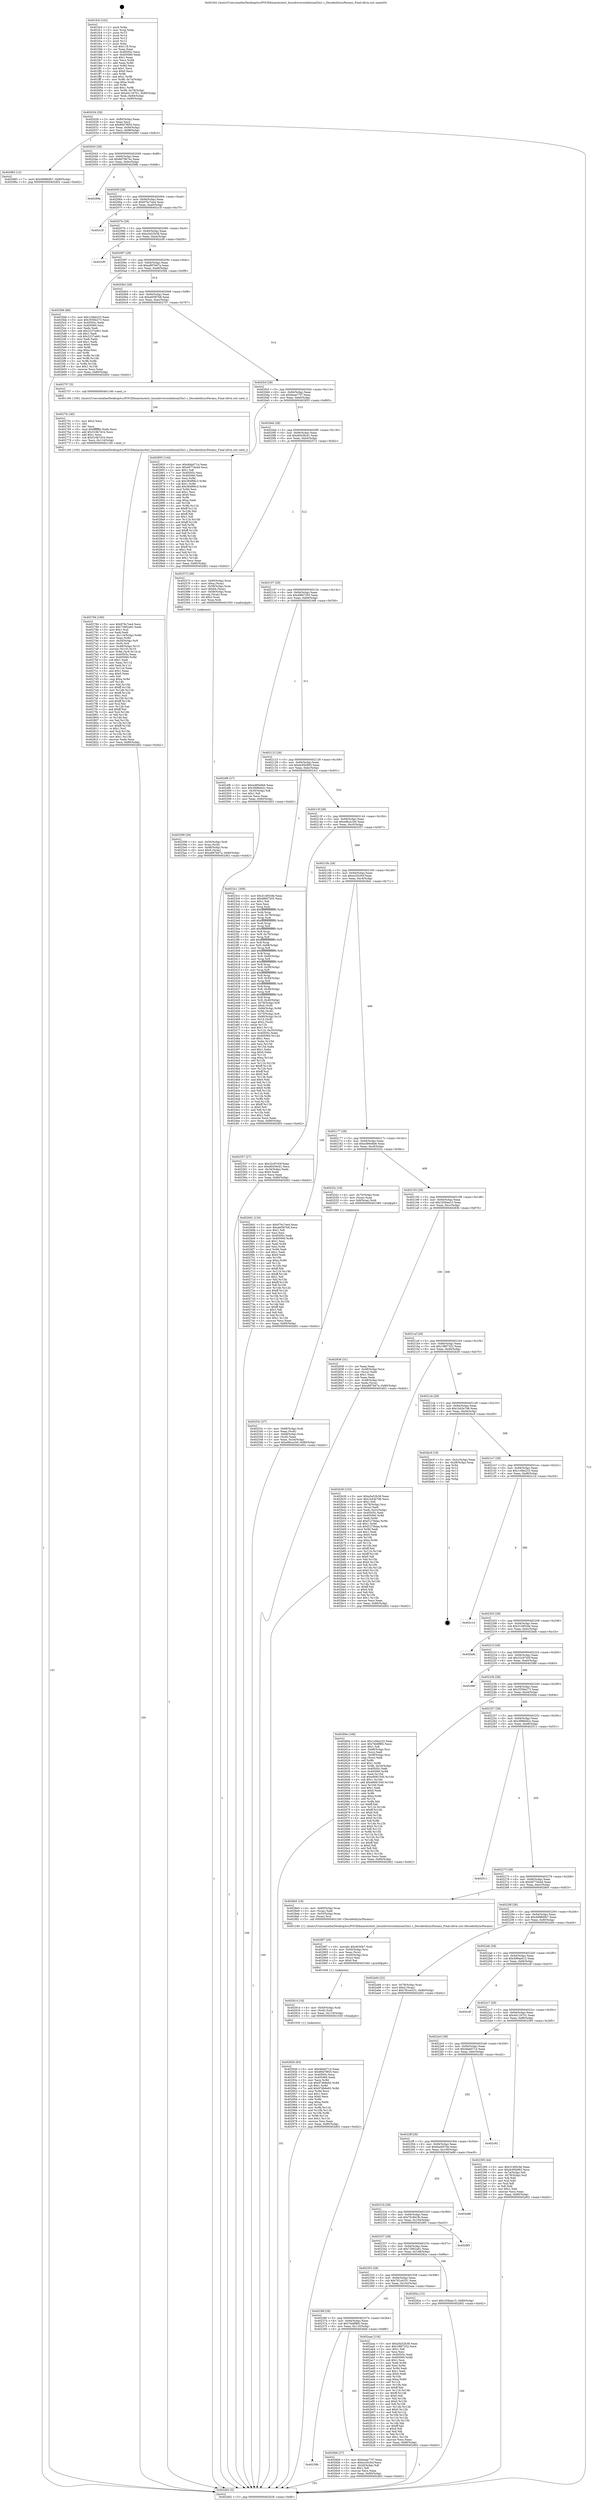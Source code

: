 digraph "0x401fc0" {
  label = "0x401fc0 (/mnt/c/Users/mathe/Desktop/tcc/POCII/binaries/extr_linuxdriversisdnhisaxl3ni1.c_DecodeASyncParams_Final-ollvm.out::main(0))"
  labelloc = "t"
  node[shape=record]

  Entry [label="",width=0.3,height=0.3,shape=circle,fillcolor=black,style=filled]
  "0x402026" [label="{
     0x402026 [29]\l
     | [instrs]\l
     &nbsp;&nbsp;0x402026 \<+3\>: mov -0x80(%rbp),%eax\l
     &nbsp;&nbsp;0x402029 \<+2\>: mov %eax,%ecx\l
     &nbsp;&nbsp;0x40202b \<+6\>: sub $0x89d7f855,%ecx\l
     &nbsp;&nbsp;0x402031 \<+6\>: mov %eax,-0x94(%rbp)\l
     &nbsp;&nbsp;0x402037 \<+6\>: mov %ecx,-0x98(%rbp)\l
     &nbsp;&nbsp;0x40203d \<+6\>: je 0000000000402983 \<main+0x9c3\>\l
  }"]
  "0x402983" [label="{
     0x402983 [12]\l
     | [instrs]\l
     &nbsp;&nbsp;0x402983 \<+7\>: movl $0x499860b7,-0x80(%rbp)\l
     &nbsp;&nbsp;0x40298a \<+5\>: jmp 0000000000402d02 \<main+0xd42\>\l
  }"]
  "0x402043" [label="{
     0x402043 [28]\l
     | [instrs]\l
     &nbsp;&nbsp;0x402043 \<+5\>: jmp 0000000000402048 \<main+0x88\>\l
     &nbsp;&nbsp;0x402048 \<+6\>: mov -0x94(%rbp),%eax\l
     &nbsp;&nbsp;0x40204e \<+5\>: sub $0x8d79b7ec,%eax\l
     &nbsp;&nbsp;0x402053 \<+6\>: mov %eax,-0x9c(%rbp)\l
     &nbsp;&nbsp;0x402059 \<+6\>: je 000000000040299b \<main+0x9db\>\l
  }"]
  Exit [label="",width=0.3,height=0.3,shape=circle,fillcolor=black,style=filled,peripheries=2]
  "0x40299b" [label="{
     0x40299b\l
  }", style=dashed]
  "0x40205f" [label="{
     0x40205f [28]\l
     | [instrs]\l
     &nbsp;&nbsp;0x40205f \<+5\>: jmp 0000000000402064 \<main+0xa4\>\l
     &nbsp;&nbsp;0x402064 \<+6\>: mov -0x94(%rbp),%eax\l
     &nbsp;&nbsp;0x40206a \<+5\>: sub $0x976c7ee4,%eax\l
     &nbsp;&nbsp;0x40206f \<+6\>: mov %eax,-0xa0(%rbp)\l
     &nbsp;&nbsp;0x402075 \<+6\>: je 0000000000402c3f \<main+0xc7f\>\l
  }"]
  "0x402926" [label="{
     0x402926 [93]\l
     | [instrs]\l
     &nbsp;&nbsp;0x402926 \<+5\>: mov $0x4fab0714,%eax\l
     &nbsp;&nbsp;0x40292b \<+5\>: mov $0x89d7f855,%esi\l
     &nbsp;&nbsp;0x402930 \<+7\>: mov 0x40505c,%ecx\l
     &nbsp;&nbsp;0x402937 \<+7\>: mov 0x405060,%edx\l
     &nbsp;&nbsp;0x40293e \<+3\>: mov %ecx,%r8d\l
     &nbsp;&nbsp;0x402941 \<+7\>: sub $0x97db8e92,%r8d\l
     &nbsp;&nbsp;0x402948 \<+4\>: sub $0x1,%r8d\l
     &nbsp;&nbsp;0x40294c \<+7\>: add $0x97db8e92,%r8d\l
     &nbsp;&nbsp;0x402953 \<+4\>: imul %r8d,%ecx\l
     &nbsp;&nbsp;0x402957 \<+3\>: and $0x1,%ecx\l
     &nbsp;&nbsp;0x40295a \<+3\>: cmp $0x0,%ecx\l
     &nbsp;&nbsp;0x40295d \<+4\>: sete %r9b\l
     &nbsp;&nbsp;0x402961 \<+3\>: cmp $0xa,%edx\l
     &nbsp;&nbsp;0x402964 \<+4\>: setl %r10b\l
     &nbsp;&nbsp;0x402968 \<+3\>: mov %r9b,%r11b\l
     &nbsp;&nbsp;0x40296b \<+3\>: and %r10b,%r11b\l
     &nbsp;&nbsp;0x40296e \<+3\>: xor %r10b,%r9b\l
     &nbsp;&nbsp;0x402971 \<+3\>: or %r9b,%r11b\l
     &nbsp;&nbsp;0x402974 \<+4\>: test $0x1,%r11b\l
     &nbsp;&nbsp;0x402978 \<+3\>: cmovne %esi,%eax\l
     &nbsp;&nbsp;0x40297b \<+3\>: mov %eax,-0x80(%rbp)\l
     &nbsp;&nbsp;0x40297e \<+5\>: jmp 0000000000402d02 \<main+0xd42\>\l
  }"]
  "0x402c3f" [label="{
     0x402c3f\l
  }", style=dashed]
  "0x40207b" [label="{
     0x40207b [28]\l
     | [instrs]\l
     &nbsp;&nbsp;0x40207b \<+5\>: jmp 0000000000402080 \<main+0xc0\>\l
     &nbsp;&nbsp;0x402080 \<+6\>: mov -0x94(%rbp),%eax\l
     &nbsp;&nbsp;0x402086 \<+5\>: sub $0xa5a52b38,%eax\l
     &nbsp;&nbsp;0x40208b \<+6\>: mov %eax,-0xa4(%rbp)\l
     &nbsp;&nbsp;0x402091 \<+6\>: je 0000000000402cf0 \<main+0xd30\>\l
  }"]
  "0x402914" [label="{
     0x402914 [18]\l
     | [instrs]\l
     &nbsp;&nbsp;0x402914 \<+4\>: mov -0x50(%rbp),%rdi\l
     &nbsp;&nbsp;0x402918 \<+3\>: mov (%rdi),%rdi\l
     &nbsp;&nbsp;0x40291b \<+6\>: mov %eax,-0x118(%rbp)\l
     &nbsp;&nbsp;0x402921 \<+5\>: call 0000000000401030 \<free@plt\>\l
     | [calls]\l
     &nbsp;&nbsp;0x401030 \{1\} (unknown)\l
  }"]
  "0x402cf0" [label="{
     0x402cf0\l
  }", style=dashed]
  "0x402097" [label="{
     0x402097 [28]\l
     | [instrs]\l
     &nbsp;&nbsp;0x402097 \<+5\>: jmp 000000000040209c \<main+0xdc\>\l
     &nbsp;&nbsp;0x40209c \<+6\>: mov -0x94(%rbp),%eax\l
     &nbsp;&nbsp;0x4020a2 \<+5\>: sub $0xa897b67a,%eax\l
     &nbsp;&nbsp;0x4020a7 \<+6\>: mov %eax,-0xa8(%rbp)\l
     &nbsp;&nbsp;0x4020ad \<+6\>: je 00000000004025b6 \<main+0x5f6\>\l
  }"]
  "0x4028f7" [label="{
     0x4028f7 [29]\l
     | [instrs]\l
     &nbsp;&nbsp;0x4028f7 \<+10\>: movabs $0x4030b7,%rdi\l
     &nbsp;&nbsp;0x402901 \<+4\>: mov -0x40(%rbp),%rsi\l
     &nbsp;&nbsp;0x402905 \<+2\>: mov %eax,(%rsi)\l
     &nbsp;&nbsp;0x402907 \<+4\>: mov -0x40(%rbp),%rsi\l
     &nbsp;&nbsp;0x40290b \<+2\>: mov (%rsi),%esi\l
     &nbsp;&nbsp;0x40290d \<+2\>: mov $0x0,%al\l
     &nbsp;&nbsp;0x40290f \<+5\>: call 0000000000401040 \<printf@plt\>\l
     | [calls]\l
     &nbsp;&nbsp;0x401040 \{1\} (unknown)\l
  }"]
  "0x4025b6" [label="{
     0x4025b6 [88]\l
     | [instrs]\l
     &nbsp;&nbsp;0x4025b6 \<+5\>: mov $0x1c0be233,%eax\l
     &nbsp;&nbsp;0x4025bb \<+5\>: mov $0x3559e273,%ecx\l
     &nbsp;&nbsp;0x4025c0 \<+7\>: mov 0x40505c,%edx\l
     &nbsp;&nbsp;0x4025c7 \<+7\>: mov 0x405060,%esi\l
     &nbsp;&nbsp;0x4025ce \<+2\>: mov %edx,%edi\l
     &nbsp;&nbsp;0x4025d0 \<+6\>: add $0x2237a461,%edi\l
     &nbsp;&nbsp;0x4025d6 \<+3\>: sub $0x1,%edi\l
     &nbsp;&nbsp;0x4025d9 \<+6\>: sub $0x2237a461,%edi\l
     &nbsp;&nbsp;0x4025df \<+3\>: imul %edi,%edx\l
     &nbsp;&nbsp;0x4025e2 \<+3\>: and $0x1,%edx\l
     &nbsp;&nbsp;0x4025e5 \<+3\>: cmp $0x0,%edx\l
     &nbsp;&nbsp;0x4025e8 \<+4\>: sete %r8b\l
     &nbsp;&nbsp;0x4025ec \<+3\>: cmp $0xa,%esi\l
     &nbsp;&nbsp;0x4025ef \<+4\>: setl %r9b\l
     &nbsp;&nbsp;0x4025f3 \<+3\>: mov %r8b,%r10b\l
     &nbsp;&nbsp;0x4025f6 \<+3\>: and %r9b,%r10b\l
     &nbsp;&nbsp;0x4025f9 \<+3\>: xor %r9b,%r8b\l
     &nbsp;&nbsp;0x4025fc \<+3\>: or %r8b,%r10b\l
     &nbsp;&nbsp;0x4025ff \<+4\>: test $0x1,%r10b\l
     &nbsp;&nbsp;0x402603 \<+3\>: cmovne %ecx,%eax\l
     &nbsp;&nbsp;0x402606 \<+3\>: mov %eax,-0x80(%rbp)\l
     &nbsp;&nbsp;0x402609 \<+5\>: jmp 0000000000402d02 \<main+0xd42\>\l
  }"]
  "0x4020b3" [label="{
     0x4020b3 [28]\l
     | [instrs]\l
     &nbsp;&nbsp;0x4020b3 \<+5\>: jmp 00000000004020b8 \<main+0xf8\>\l
     &nbsp;&nbsp;0x4020b8 \<+6\>: mov -0x94(%rbp),%eax\l
     &nbsp;&nbsp;0x4020be \<+5\>: sub $0xabf387b8,%eax\l
     &nbsp;&nbsp;0x4020c3 \<+6\>: mov %eax,-0xac(%rbp)\l
     &nbsp;&nbsp;0x4020c9 \<+6\>: je 0000000000402757 \<main+0x797\>\l
  }"]
  "0x402784" [label="{
     0x402784 [166]\l
     | [instrs]\l
     &nbsp;&nbsp;0x402784 \<+5\>: mov $0x976c7ee4,%ecx\l
     &nbsp;&nbsp;0x402789 \<+5\>: mov $0x72902a91,%edx\l
     &nbsp;&nbsp;0x40278e \<+3\>: mov $0x1,%sil\l
     &nbsp;&nbsp;0x402791 \<+2\>: xor %edi,%edi\l
     &nbsp;&nbsp;0x402793 \<+7\>: mov -0x114(%rbp),%r8d\l
     &nbsp;&nbsp;0x40279a \<+4\>: imul %eax,%r8d\l
     &nbsp;&nbsp;0x40279e \<+4\>: mov -0x50(%rbp),%r9\l
     &nbsp;&nbsp;0x4027a2 \<+3\>: mov (%r9),%r9\l
     &nbsp;&nbsp;0x4027a5 \<+4\>: mov -0x48(%rbp),%r10\l
     &nbsp;&nbsp;0x4027a9 \<+3\>: movslq (%r10),%r10\l
     &nbsp;&nbsp;0x4027ac \<+4\>: mov %r8d,(%r9,%r10,4)\l
     &nbsp;&nbsp;0x4027b0 \<+7\>: mov 0x40505c,%eax\l
     &nbsp;&nbsp;0x4027b7 \<+8\>: mov 0x405060,%r8d\l
     &nbsp;&nbsp;0x4027bf \<+3\>: sub $0x1,%edi\l
     &nbsp;&nbsp;0x4027c2 \<+3\>: mov %eax,%r11d\l
     &nbsp;&nbsp;0x4027c5 \<+3\>: add %edi,%r11d\l
     &nbsp;&nbsp;0x4027c8 \<+4\>: imul %r11d,%eax\l
     &nbsp;&nbsp;0x4027cc \<+3\>: and $0x1,%eax\l
     &nbsp;&nbsp;0x4027cf \<+3\>: cmp $0x0,%eax\l
     &nbsp;&nbsp;0x4027d2 \<+3\>: sete %bl\l
     &nbsp;&nbsp;0x4027d5 \<+4\>: cmp $0xa,%r8d\l
     &nbsp;&nbsp;0x4027d9 \<+4\>: setl %r14b\l
     &nbsp;&nbsp;0x4027dd \<+3\>: mov %bl,%r15b\l
     &nbsp;&nbsp;0x4027e0 \<+4\>: xor $0xff,%r15b\l
     &nbsp;&nbsp;0x4027e4 \<+3\>: mov %r14b,%r12b\l
     &nbsp;&nbsp;0x4027e7 \<+4\>: xor $0xff,%r12b\l
     &nbsp;&nbsp;0x4027eb \<+4\>: xor $0x1,%sil\l
     &nbsp;&nbsp;0x4027ef \<+3\>: mov %r15b,%r13b\l
     &nbsp;&nbsp;0x4027f2 \<+4\>: and $0xff,%r13b\l
     &nbsp;&nbsp;0x4027f6 \<+3\>: and %sil,%bl\l
     &nbsp;&nbsp;0x4027f9 \<+3\>: mov %r12b,%al\l
     &nbsp;&nbsp;0x4027fc \<+2\>: and $0xff,%al\l
     &nbsp;&nbsp;0x4027fe \<+3\>: and %sil,%r14b\l
     &nbsp;&nbsp;0x402801 \<+3\>: or %bl,%r13b\l
     &nbsp;&nbsp;0x402804 \<+3\>: or %r14b,%al\l
     &nbsp;&nbsp;0x402807 \<+3\>: xor %al,%r13b\l
     &nbsp;&nbsp;0x40280a \<+3\>: or %r12b,%r15b\l
     &nbsp;&nbsp;0x40280d \<+4\>: xor $0xff,%r15b\l
     &nbsp;&nbsp;0x402811 \<+4\>: or $0x1,%sil\l
     &nbsp;&nbsp;0x402815 \<+3\>: and %sil,%r15b\l
     &nbsp;&nbsp;0x402818 \<+3\>: or %r15b,%r13b\l
     &nbsp;&nbsp;0x40281b \<+4\>: test $0x1,%r13b\l
     &nbsp;&nbsp;0x40281f \<+3\>: cmovne %edx,%ecx\l
     &nbsp;&nbsp;0x402822 \<+3\>: mov %ecx,-0x80(%rbp)\l
     &nbsp;&nbsp;0x402825 \<+5\>: jmp 0000000000402d02 \<main+0xd42\>\l
  }"]
  "0x402757" [label="{
     0x402757 [5]\l
     | [instrs]\l
     &nbsp;&nbsp;0x402757 \<+5\>: call 0000000000401160 \<next_i\>\l
     | [calls]\l
     &nbsp;&nbsp;0x401160 \{100\} (/mnt/c/Users/mathe/Desktop/tcc/POCII/binaries/extr_linuxdriversisdnhisaxl3ni1.c_DecodeASyncParams_Final-ollvm.out::next_i)\l
  }"]
  "0x4020cf" [label="{
     0x4020cf [28]\l
     | [instrs]\l
     &nbsp;&nbsp;0x4020cf \<+5\>: jmp 00000000004020d4 \<main+0x114\>\l
     &nbsp;&nbsp;0x4020d4 \<+6\>: mov -0x94(%rbp),%eax\l
     &nbsp;&nbsp;0x4020da \<+5\>: sub $0xbeae77f7,%eax\l
     &nbsp;&nbsp;0x4020df \<+6\>: mov %eax,-0xb0(%rbp)\l
     &nbsp;&nbsp;0x4020e5 \<+6\>: je 0000000000402855 \<main+0x895\>\l
  }"]
  "0x40275c" [label="{
     0x40275c [40]\l
     | [instrs]\l
     &nbsp;&nbsp;0x40275c \<+5\>: mov $0x2,%ecx\l
     &nbsp;&nbsp;0x402761 \<+1\>: cltd\l
     &nbsp;&nbsp;0x402762 \<+2\>: idiv %ecx\l
     &nbsp;&nbsp;0x402764 \<+6\>: imul $0xfffffffe,%edx,%ecx\l
     &nbsp;&nbsp;0x40276a \<+6\>: add $0x516b7d1b,%ecx\l
     &nbsp;&nbsp;0x402770 \<+3\>: add $0x1,%ecx\l
     &nbsp;&nbsp;0x402773 \<+6\>: sub $0x516b7d1b,%ecx\l
     &nbsp;&nbsp;0x402779 \<+6\>: mov %ecx,-0x114(%rbp)\l
     &nbsp;&nbsp;0x40277f \<+5\>: call 0000000000401160 \<next_i\>\l
     | [calls]\l
     &nbsp;&nbsp;0x401160 \{100\} (/mnt/c/Users/mathe/Desktop/tcc/POCII/binaries/extr_linuxdriversisdnhisaxl3ni1.c_DecodeASyncParams_Final-ollvm.out::next_i)\l
  }"]
  "0x402855" [label="{
     0x402855 [144]\l
     | [instrs]\l
     &nbsp;&nbsp;0x402855 \<+5\>: mov $0x4fab0714,%eax\l
     &nbsp;&nbsp;0x40285a \<+5\>: mov $0x4677da4d,%ecx\l
     &nbsp;&nbsp;0x40285f \<+2\>: mov $0x1,%dl\l
     &nbsp;&nbsp;0x402861 \<+7\>: mov 0x40505c,%esi\l
     &nbsp;&nbsp;0x402868 \<+7\>: mov 0x405060,%edi\l
     &nbsp;&nbsp;0x40286f \<+3\>: mov %esi,%r8d\l
     &nbsp;&nbsp;0x402872 \<+7\>: sub $0x384f96c3,%r8d\l
     &nbsp;&nbsp;0x402879 \<+4\>: sub $0x1,%r8d\l
     &nbsp;&nbsp;0x40287d \<+7\>: add $0x384f96c3,%r8d\l
     &nbsp;&nbsp;0x402884 \<+4\>: imul %r8d,%esi\l
     &nbsp;&nbsp;0x402888 \<+3\>: and $0x1,%esi\l
     &nbsp;&nbsp;0x40288b \<+3\>: cmp $0x0,%esi\l
     &nbsp;&nbsp;0x40288e \<+4\>: sete %r9b\l
     &nbsp;&nbsp;0x402892 \<+3\>: cmp $0xa,%edi\l
     &nbsp;&nbsp;0x402895 \<+4\>: setl %r10b\l
     &nbsp;&nbsp;0x402899 \<+3\>: mov %r9b,%r11b\l
     &nbsp;&nbsp;0x40289c \<+4\>: xor $0xff,%r11b\l
     &nbsp;&nbsp;0x4028a0 \<+3\>: mov %r10b,%bl\l
     &nbsp;&nbsp;0x4028a3 \<+3\>: xor $0xff,%bl\l
     &nbsp;&nbsp;0x4028a6 \<+3\>: xor $0x1,%dl\l
     &nbsp;&nbsp;0x4028a9 \<+3\>: mov %r11b,%r14b\l
     &nbsp;&nbsp;0x4028ac \<+4\>: and $0xff,%r14b\l
     &nbsp;&nbsp;0x4028b0 \<+3\>: and %dl,%r9b\l
     &nbsp;&nbsp;0x4028b3 \<+3\>: mov %bl,%r15b\l
     &nbsp;&nbsp;0x4028b6 \<+4\>: and $0xff,%r15b\l
     &nbsp;&nbsp;0x4028ba \<+3\>: and %dl,%r10b\l
     &nbsp;&nbsp;0x4028bd \<+3\>: or %r9b,%r14b\l
     &nbsp;&nbsp;0x4028c0 \<+3\>: or %r10b,%r15b\l
     &nbsp;&nbsp;0x4028c3 \<+3\>: xor %r15b,%r14b\l
     &nbsp;&nbsp;0x4028c6 \<+3\>: or %bl,%r11b\l
     &nbsp;&nbsp;0x4028c9 \<+4\>: xor $0xff,%r11b\l
     &nbsp;&nbsp;0x4028cd \<+3\>: or $0x1,%dl\l
     &nbsp;&nbsp;0x4028d0 \<+3\>: and %dl,%r11b\l
     &nbsp;&nbsp;0x4028d3 \<+3\>: or %r11b,%r14b\l
     &nbsp;&nbsp;0x4028d6 \<+4\>: test $0x1,%r14b\l
     &nbsp;&nbsp;0x4028da \<+3\>: cmovne %ecx,%eax\l
     &nbsp;&nbsp;0x4028dd \<+3\>: mov %eax,-0x80(%rbp)\l
     &nbsp;&nbsp;0x4028e0 \<+5\>: jmp 0000000000402d02 \<main+0xd42\>\l
  }"]
  "0x4020eb" [label="{
     0x4020eb [28]\l
     | [instrs]\l
     &nbsp;&nbsp;0x4020eb \<+5\>: jmp 00000000004020f0 \<main+0x130\>\l
     &nbsp;&nbsp;0x4020f0 \<+6\>: mov -0x94(%rbp),%eax\l
     &nbsp;&nbsp;0x4020f6 \<+5\>: sub $0xd0439cd1,%eax\l
     &nbsp;&nbsp;0x4020fb \<+6\>: mov %eax,-0xb4(%rbp)\l
     &nbsp;&nbsp;0x402101 \<+6\>: je 0000000000402572 \<main+0x5b2\>\l
  }"]
  "0x40238b" [label="{
     0x40238b\l
  }", style=dashed]
  "0x402572" [label="{
     0x402572 [39]\l
     | [instrs]\l
     &nbsp;&nbsp;0x402572 \<+4\>: mov -0x60(%rbp),%rax\l
     &nbsp;&nbsp;0x402576 \<+6\>: movl $0xa,(%rax)\l
     &nbsp;&nbsp;0x40257c \<+4\>: mov -0x58(%rbp),%rax\l
     &nbsp;&nbsp;0x402580 \<+6\>: movl $0x64,(%rax)\l
     &nbsp;&nbsp;0x402586 \<+4\>: mov -0x58(%rbp),%rax\l
     &nbsp;&nbsp;0x40258a \<+3\>: movslq (%rax),%rax\l
     &nbsp;&nbsp;0x40258d \<+4\>: shl $0x2,%rax\l
     &nbsp;&nbsp;0x402591 \<+3\>: mov %rax,%rdi\l
     &nbsp;&nbsp;0x402594 \<+5\>: call 0000000000401050 \<malloc@plt\>\l
     | [calls]\l
     &nbsp;&nbsp;0x401050 \{1\} (unknown)\l
  }"]
  "0x402107" [label="{
     0x402107 [28]\l
     | [instrs]\l
     &nbsp;&nbsp;0x402107 \<+5\>: jmp 000000000040210c \<main+0x14c\>\l
     &nbsp;&nbsp;0x40210c \<+6\>: mov -0x94(%rbp),%eax\l
     &nbsp;&nbsp;0x402112 \<+5\>: sub $0xd9fd7205,%eax\l
     &nbsp;&nbsp;0x402117 \<+6\>: mov %eax,-0xb8(%rbp)\l
     &nbsp;&nbsp;0x40211d \<+6\>: je 00000000004024f6 \<main+0x536\>\l
  }"]
  "0x4026b6" [label="{
     0x4026b6 [27]\l
     | [instrs]\l
     &nbsp;&nbsp;0x4026b6 \<+5\>: mov $0xbeae77f7,%eax\l
     &nbsp;&nbsp;0x4026bb \<+5\>: mov $0xec20c0cf,%ecx\l
     &nbsp;&nbsp;0x4026c0 \<+3\>: mov -0x2d(%rbp),%dl\l
     &nbsp;&nbsp;0x4026c3 \<+3\>: test $0x1,%dl\l
     &nbsp;&nbsp;0x4026c6 \<+3\>: cmovne %ecx,%eax\l
     &nbsp;&nbsp;0x4026c9 \<+3\>: mov %eax,-0x80(%rbp)\l
     &nbsp;&nbsp;0x4026cc \<+5\>: jmp 0000000000402d02 \<main+0xd42\>\l
  }"]
  "0x4024f6" [label="{
     0x4024f6 [27]\l
     | [instrs]\l
     &nbsp;&nbsp;0x4024f6 \<+5\>: mov $0xed90e6b6,%eax\l
     &nbsp;&nbsp;0x4024fb \<+5\>: mov $0x3998d42c,%ecx\l
     &nbsp;&nbsp;0x402500 \<+3\>: mov -0x35(%rbp),%dl\l
     &nbsp;&nbsp;0x402503 \<+3\>: test $0x1,%dl\l
     &nbsp;&nbsp;0x402506 \<+3\>: cmovne %ecx,%eax\l
     &nbsp;&nbsp;0x402509 \<+3\>: mov %eax,-0x80(%rbp)\l
     &nbsp;&nbsp;0x40250c \<+5\>: jmp 0000000000402d02 \<main+0xd42\>\l
  }"]
  "0x402123" [label="{
     0x402123 [28]\l
     | [instrs]\l
     &nbsp;&nbsp;0x402123 \<+5\>: jmp 0000000000402128 \<main+0x168\>\l
     &nbsp;&nbsp;0x402128 \<+6\>: mov -0x94(%rbp),%eax\l
     &nbsp;&nbsp;0x40212e \<+5\>: sub $0xdc95b993,%eax\l
     &nbsp;&nbsp;0x402133 \<+6\>: mov %eax,-0xbc(%rbp)\l
     &nbsp;&nbsp;0x402139 \<+6\>: je 00000000004023c1 \<main+0x401\>\l
  }"]
  "0x40236f" [label="{
     0x40236f [28]\l
     | [instrs]\l
     &nbsp;&nbsp;0x40236f \<+5\>: jmp 0000000000402374 \<main+0x3b4\>\l
     &nbsp;&nbsp;0x402374 \<+6\>: mov -0x94(%rbp),%eax\l
     &nbsp;&nbsp;0x40237a \<+5\>: sub $0x7bb8f8f2,%eax\l
     &nbsp;&nbsp;0x40237f \<+6\>: mov %eax,-0x110(%rbp)\l
     &nbsp;&nbsp;0x402385 \<+6\>: je 00000000004026b6 \<main+0x6f6\>\l
  }"]
  "0x4023c1" [label="{
     0x4023c1 [309]\l
     | [instrs]\l
     &nbsp;&nbsp;0x4023c1 \<+5\>: mov $0x31495c9e,%eax\l
     &nbsp;&nbsp;0x4023c6 \<+5\>: mov $0xd9fd7205,%ecx\l
     &nbsp;&nbsp;0x4023cb \<+2\>: mov $0x1,%dl\l
     &nbsp;&nbsp;0x4023cd \<+2\>: xor %esi,%esi\l
     &nbsp;&nbsp;0x4023cf \<+3\>: mov %rsp,%rdi\l
     &nbsp;&nbsp;0x4023d2 \<+4\>: add $0xfffffffffffffff0,%rdi\l
     &nbsp;&nbsp;0x4023d6 \<+3\>: mov %rdi,%rsp\l
     &nbsp;&nbsp;0x4023d9 \<+4\>: mov %rdi,-0x78(%rbp)\l
     &nbsp;&nbsp;0x4023dd \<+3\>: mov %rsp,%rdi\l
     &nbsp;&nbsp;0x4023e0 \<+4\>: add $0xfffffffffffffff0,%rdi\l
     &nbsp;&nbsp;0x4023e4 \<+3\>: mov %rdi,%rsp\l
     &nbsp;&nbsp;0x4023e7 \<+3\>: mov %rsp,%r8\l
     &nbsp;&nbsp;0x4023ea \<+4\>: add $0xfffffffffffffff0,%r8\l
     &nbsp;&nbsp;0x4023ee \<+3\>: mov %r8,%rsp\l
     &nbsp;&nbsp;0x4023f1 \<+4\>: mov %r8,-0x70(%rbp)\l
     &nbsp;&nbsp;0x4023f5 \<+3\>: mov %rsp,%r8\l
     &nbsp;&nbsp;0x4023f8 \<+4\>: add $0xfffffffffffffff0,%r8\l
     &nbsp;&nbsp;0x4023fc \<+3\>: mov %r8,%rsp\l
     &nbsp;&nbsp;0x4023ff \<+4\>: mov %r8,-0x68(%rbp)\l
     &nbsp;&nbsp;0x402403 \<+3\>: mov %rsp,%r8\l
     &nbsp;&nbsp;0x402406 \<+4\>: add $0xfffffffffffffff0,%r8\l
     &nbsp;&nbsp;0x40240a \<+3\>: mov %r8,%rsp\l
     &nbsp;&nbsp;0x40240d \<+4\>: mov %r8,-0x60(%rbp)\l
     &nbsp;&nbsp;0x402411 \<+3\>: mov %rsp,%r8\l
     &nbsp;&nbsp;0x402414 \<+4\>: add $0xfffffffffffffff0,%r8\l
     &nbsp;&nbsp;0x402418 \<+3\>: mov %r8,%rsp\l
     &nbsp;&nbsp;0x40241b \<+4\>: mov %r8,-0x58(%rbp)\l
     &nbsp;&nbsp;0x40241f \<+3\>: mov %rsp,%r8\l
     &nbsp;&nbsp;0x402422 \<+4\>: add $0xfffffffffffffff0,%r8\l
     &nbsp;&nbsp;0x402426 \<+3\>: mov %r8,%rsp\l
     &nbsp;&nbsp;0x402429 \<+4\>: mov %r8,-0x50(%rbp)\l
     &nbsp;&nbsp;0x40242d \<+3\>: mov %rsp,%r8\l
     &nbsp;&nbsp;0x402430 \<+4\>: add $0xfffffffffffffff0,%r8\l
     &nbsp;&nbsp;0x402434 \<+3\>: mov %r8,%rsp\l
     &nbsp;&nbsp;0x402437 \<+4\>: mov %r8,-0x48(%rbp)\l
     &nbsp;&nbsp;0x40243b \<+3\>: mov %rsp,%r8\l
     &nbsp;&nbsp;0x40243e \<+4\>: add $0xfffffffffffffff0,%r8\l
     &nbsp;&nbsp;0x402442 \<+3\>: mov %r8,%rsp\l
     &nbsp;&nbsp;0x402445 \<+4\>: mov %r8,-0x40(%rbp)\l
     &nbsp;&nbsp;0x402449 \<+4\>: mov -0x78(%rbp),%r8\l
     &nbsp;&nbsp;0x40244d \<+7\>: movl $0x0,(%r8)\l
     &nbsp;&nbsp;0x402454 \<+7\>: mov -0x84(%rbp),%r9d\l
     &nbsp;&nbsp;0x40245b \<+3\>: mov %r9d,(%rdi)\l
     &nbsp;&nbsp;0x40245e \<+4\>: mov -0x70(%rbp),%r8\l
     &nbsp;&nbsp;0x402462 \<+7\>: mov -0x90(%rbp),%r10\l
     &nbsp;&nbsp;0x402469 \<+3\>: mov %r10,(%r8)\l
     &nbsp;&nbsp;0x40246c \<+3\>: cmpl $0x2,(%rdi)\l
     &nbsp;&nbsp;0x40246f \<+4\>: setne %r11b\l
     &nbsp;&nbsp;0x402473 \<+4\>: and $0x1,%r11b\l
     &nbsp;&nbsp;0x402477 \<+4\>: mov %r11b,-0x35(%rbp)\l
     &nbsp;&nbsp;0x40247b \<+7\>: mov 0x40505c,%ebx\l
     &nbsp;&nbsp;0x402482 \<+8\>: mov 0x405060,%r14d\l
     &nbsp;&nbsp;0x40248a \<+3\>: sub $0x1,%esi\l
     &nbsp;&nbsp;0x40248d \<+3\>: mov %ebx,%r15d\l
     &nbsp;&nbsp;0x402490 \<+3\>: add %esi,%r15d\l
     &nbsp;&nbsp;0x402493 \<+4\>: imul %r15d,%ebx\l
     &nbsp;&nbsp;0x402497 \<+3\>: and $0x1,%ebx\l
     &nbsp;&nbsp;0x40249a \<+3\>: cmp $0x0,%ebx\l
     &nbsp;&nbsp;0x40249d \<+4\>: sete %r11b\l
     &nbsp;&nbsp;0x4024a1 \<+4\>: cmp $0xa,%r14d\l
     &nbsp;&nbsp;0x4024a5 \<+4\>: setl %r12b\l
     &nbsp;&nbsp;0x4024a9 \<+3\>: mov %r11b,%r13b\l
     &nbsp;&nbsp;0x4024ac \<+4\>: xor $0xff,%r13b\l
     &nbsp;&nbsp;0x4024b0 \<+3\>: mov %r12b,%sil\l
     &nbsp;&nbsp;0x4024b3 \<+4\>: xor $0xff,%sil\l
     &nbsp;&nbsp;0x4024b7 \<+3\>: xor $0x0,%dl\l
     &nbsp;&nbsp;0x4024ba \<+3\>: mov %r13b,%dil\l
     &nbsp;&nbsp;0x4024bd \<+4\>: and $0x0,%dil\l
     &nbsp;&nbsp;0x4024c1 \<+3\>: and %dl,%r11b\l
     &nbsp;&nbsp;0x4024c4 \<+3\>: mov %sil,%r8b\l
     &nbsp;&nbsp;0x4024c7 \<+4\>: and $0x0,%r8b\l
     &nbsp;&nbsp;0x4024cb \<+3\>: and %dl,%r12b\l
     &nbsp;&nbsp;0x4024ce \<+3\>: or %r11b,%dil\l
     &nbsp;&nbsp;0x4024d1 \<+3\>: or %r12b,%r8b\l
     &nbsp;&nbsp;0x4024d4 \<+3\>: xor %r8b,%dil\l
     &nbsp;&nbsp;0x4024d7 \<+3\>: or %sil,%r13b\l
     &nbsp;&nbsp;0x4024da \<+4\>: xor $0xff,%r13b\l
     &nbsp;&nbsp;0x4024de \<+3\>: or $0x0,%dl\l
     &nbsp;&nbsp;0x4024e1 \<+3\>: and %dl,%r13b\l
     &nbsp;&nbsp;0x4024e4 \<+3\>: or %r13b,%dil\l
     &nbsp;&nbsp;0x4024e7 \<+4\>: test $0x1,%dil\l
     &nbsp;&nbsp;0x4024eb \<+3\>: cmovne %ecx,%eax\l
     &nbsp;&nbsp;0x4024ee \<+3\>: mov %eax,-0x80(%rbp)\l
     &nbsp;&nbsp;0x4024f1 \<+5\>: jmp 0000000000402d02 \<main+0xd42\>\l
  }"]
  "0x40213f" [label="{
     0x40213f [28]\l
     | [instrs]\l
     &nbsp;&nbsp;0x40213f \<+5\>: jmp 0000000000402144 \<main+0x184\>\l
     &nbsp;&nbsp;0x402144 \<+6\>: mov -0x94(%rbp),%eax\l
     &nbsp;&nbsp;0x40214a \<+5\>: sub $0xe9bca1b0,%eax\l
     &nbsp;&nbsp;0x40214f \<+6\>: mov %eax,-0xc0(%rbp)\l
     &nbsp;&nbsp;0x402155 \<+6\>: je 0000000000402557 \<main+0x597\>\l
  }"]
  "0x402aaa" [label="{
     0x402aaa [134]\l
     | [instrs]\l
     &nbsp;&nbsp;0x402aaa \<+5\>: mov $0xa5a52b38,%eax\l
     &nbsp;&nbsp;0x402aaf \<+5\>: mov $0x19fd7332,%ecx\l
     &nbsp;&nbsp;0x402ab4 \<+2\>: mov $0x1,%dl\l
     &nbsp;&nbsp;0x402ab6 \<+2\>: xor %esi,%esi\l
     &nbsp;&nbsp;0x402ab8 \<+7\>: mov 0x40505c,%edi\l
     &nbsp;&nbsp;0x402abf \<+8\>: mov 0x405060,%r8d\l
     &nbsp;&nbsp;0x402ac7 \<+3\>: sub $0x1,%esi\l
     &nbsp;&nbsp;0x402aca \<+3\>: mov %edi,%r9d\l
     &nbsp;&nbsp;0x402acd \<+3\>: add %esi,%r9d\l
     &nbsp;&nbsp;0x402ad0 \<+4\>: imul %r9d,%edi\l
     &nbsp;&nbsp;0x402ad4 \<+3\>: and $0x1,%edi\l
     &nbsp;&nbsp;0x402ad7 \<+3\>: cmp $0x0,%edi\l
     &nbsp;&nbsp;0x402ada \<+4\>: sete %r10b\l
     &nbsp;&nbsp;0x402ade \<+4\>: cmp $0xa,%r8d\l
     &nbsp;&nbsp;0x402ae2 \<+4\>: setl %r11b\l
     &nbsp;&nbsp;0x402ae6 \<+3\>: mov %r10b,%bl\l
     &nbsp;&nbsp;0x402ae9 \<+3\>: xor $0xff,%bl\l
     &nbsp;&nbsp;0x402aec \<+3\>: mov %r11b,%r14b\l
     &nbsp;&nbsp;0x402aef \<+4\>: xor $0xff,%r14b\l
     &nbsp;&nbsp;0x402af3 \<+3\>: xor $0x0,%dl\l
     &nbsp;&nbsp;0x402af6 \<+3\>: mov %bl,%r15b\l
     &nbsp;&nbsp;0x402af9 \<+4\>: and $0x0,%r15b\l
     &nbsp;&nbsp;0x402afd \<+3\>: and %dl,%r10b\l
     &nbsp;&nbsp;0x402b00 \<+3\>: mov %r14b,%r12b\l
     &nbsp;&nbsp;0x402b03 \<+4\>: and $0x0,%r12b\l
     &nbsp;&nbsp;0x402b07 \<+3\>: and %dl,%r11b\l
     &nbsp;&nbsp;0x402b0a \<+3\>: or %r10b,%r15b\l
     &nbsp;&nbsp;0x402b0d \<+3\>: or %r11b,%r12b\l
     &nbsp;&nbsp;0x402b10 \<+3\>: xor %r12b,%r15b\l
     &nbsp;&nbsp;0x402b13 \<+3\>: or %r14b,%bl\l
     &nbsp;&nbsp;0x402b16 \<+3\>: xor $0xff,%bl\l
     &nbsp;&nbsp;0x402b19 \<+3\>: or $0x0,%dl\l
     &nbsp;&nbsp;0x402b1c \<+2\>: and %dl,%bl\l
     &nbsp;&nbsp;0x402b1e \<+3\>: or %bl,%r15b\l
     &nbsp;&nbsp;0x402b21 \<+4\>: test $0x1,%r15b\l
     &nbsp;&nbsp;0x402b25 \<+3\>: cmovne %ecx,%eax\l
     &nbsp;&nbsp;0x402b28 \<+3\>: mov %eax,-0x80(%rbp)\l
     &nbsp;&nbsp;0x402b2b \<+5\>: jmp 0000000000402d02 \<main+0xd42\>\l
  }"]
  "0x402557" [label="{
     0x402557 [27]\l
     | [instrs]\l
     &nbsp;&nbsp;0x402557 \<+5\>: mov $0x32c97d3f,%eax\l
     &nbsp;&nbsp;0x40255c \<+5\>: mov $0xd0439cd1,%ecx\l
     &nbsp;&nbsp;0x402561 \<+3\>: mov -0x34(%rbp),%edx\l
     &nbsp;&nbsp;0x402564 \<+3\>: cmp $0x0,%edx\l
     &nbsp;&nbsp;0x402567 \<+3\>: cmove %ecx,%eax\l
     &nbsp;&nbsp;0x40256a \<+3\>: mov %eax,-0x80(%rbp)\l
     &nbsp;&nbsp;0x40256d \<+5\>: jmp 0000000000402d02 \<main+0xd42\>\l
  }"]
  "0x40215b" [label="{
     0x40215b [28]\l
     | [instrs]\l
     &nbsp;&nbsp;0x40215b \<+5\>: jmp 0000000000402160 \<main+0x1a0\>\l
     &nbsp;&nbsp;0x402160 \<+6\>: mov -0x94(%rbp),%eax\l
     &nbsp;&nbsp;0x402166 \<+5\>: sub $0xec20c0cf,%eax\l
     &nbsp;&nbsp;0x40216b \<+6\>: mov %eax,-0xc4(%rbp)\l
     &nbsp;&nbsp;0x402171 \<+6\>: je 00000000004026d1 \<main+0x711\>\l
  }"]
  "0x402353" [label="{
     0x402353 [28]\l
     | [instrs]\l
     &nbsp;&nbsp;0x402353 \<+5\>: jmp 0000000000402358 \<main+0x398\>\l
     &nbsp;&nbsp;0x402358 \<+6\>: mov -0x94(%rbp),%eax\l
     &nbsp;&nbsp;0x40235e \<+5\>: sub $0x781e4331,%eax\l
     &nbsp;&nbsp;0x402363 \<+6\>: mov %eax,-0x10c(%rbp)\l
     &nbsp;&nbsp;0x402369 \<+6\>: je 0000000000402aaa \<main+0xaea\>\l
  }"]
  "0x4026d1" [label="{
     0x4026d1 [134]\l
     | [instrs]\l
     &nbsp;&nbsp;0x4026d1 \<+5\>: mov $0x976c7ee4,%eax\l
     &nbsp;&nbsp;0x4026d6 \<+5\>: mov $0xabf387b8,%ecx\l
     &nbsp;&nbsp;0x4026db \<+2\>: mov $0x1,%dl\l
     &nbsp;&nbsp;0x4026dd \<+2\>: xor %esi,%esi\l
     &nbsp;&nbsp;0x4026df \<+7\>: mov 0x40505c,%edi\l
     &nbsp;&nbsp;0x4026e6 \<+8\>: mov 0x405060,%r8d\l
     &nbsp;&nbsp;0x4026ee \<+3\>: sub $0x1,%esi\l
     &nbsp;&nbsp;0x4026f1 \<+3\>: mov %edi,%r9d\l
     &nbsp;&nbsp;0x4026f4 \<+3\>: add %esi,%r9d\l
     &nbsp;&nbsp;0x4026f7 \<+4\>: imul %r9d,%edi\l
     &nbsp;&nbsp;0x4026fb \<+3\>: and $0x1,%edi\l
     &nbsp;&nbsp;0x4026fe \<+3\>: cmp $0x0,%edi\l
     &nbsp;&nbsp;0x402701 \<+4\>: sete %r10b\l
     &nbsp;&nbsp;0x402705 \<+4\>: cmp $0xa,%r8d\l
     &nbsp;&nbsp;0x402709 \<+4\>: setl %r11b\l
     &nbsp;&nbsp;0x40270d \<+3\>: mov %r10b,%bl\l
     &nbsp;&nbsp;0x402710 \<+3\>: xor $0xff,%bl\l
     &nbsp;&nbsp;0x402713 \<+3\>: mov %r11b,%r14b\l
     &nbsp;&nbsp;0x402716 \<+4\>: xor $0xff,%r14b\l
     &nbsp;&nbsp;0x40271a \<+3\>: xor $0x1,%dl\l
     &nbsp;&nbsp;0x40271d \<+3\>: mov %bl,%r15b\l
     &nbsp;&nbsp;0x402720 \<+4\>: and $0xff,%r15b\l
     &nbsp;&nbsp;0x402724 \<+3\>: and %dl,%r10b\l
     &nbsp;&nbsp;0x402727 \<+3\>: mov %r14b,%r12b\l
     &nbsp;&nbsp;0x40272a \<+4\>: and $0xff,%r12b\l
     &nbsp;&nbsp;0x40272e \<+3\>: and %dl,%r11b\l
     &nbsp;&nbsp;0x402731 \<+3\>: or %r10b,%r15b\l
     &nbsp;&nbsp;0x402734 \<+3\>: or %r11b,%r12b\l
     &nbsp;&nbsp;0x402737 \<+3\>: xor %r12b,%r15b\l
     &nbsp;&nbsp;0x40273a \<+3\>: or %r14b,%bl\l
     &nbsp;&nbsp;0x40273d \<+3\>: xor $0xff,%bl\l
     &nbsp;&nbsp;0x402740 \<+3\>: or $0x1,%dl\l
     &nbsp;&nbsp;0x402743 \<+2\>: and %dl,%bl\l
     &nbsp;&nbsp;0x402745 \<+3\>: or %bl,%r15b\l
     &nbsp;&nbsp;0x402748 \<+4\>: test $0x1,%r15b\l
     &nbsp;&nbsp;0x40274c \<+3\>: cmovne %ecx,%eax\l
     &nbsp;&nbsp;0x40274f \<+3\>: mov %eax,-0x80(%rbp)\l
     &nbsp;&nbsp;0x402752 \<+5\>: jmp 0000000000402d02 \<main+0xd42\>\l
  }"]
  "0x402177" [label="{
     0x402177 [28]\l
     | [instrs]\l
     &nbsp;&nbsp;0x402177 \<+5\>: jmp 000000000040217c \<main+0x1bc\>\l
     &nbsp;&nbsp;0x40217c \<+6\>: mov -0x94(%rbp),%eax\l
     &nbsp;&nbsp;0x402182 \<+5\>: sub $0xed90e6b6,%eax\l
     &nbsp;&nbsp;0x402187 \<+6\>: mov %eax,-0xc8(%rbp)\l
     &nbsp;&nbsp;0x40218d \<+6\>: je 000000000040252c \<main+0x56c\>\l
  }"]
  "0x40282a" [label="{
     0x40282a [12]\l
     | [instrs]\l
     &nbsp;&nbsp;0x40282a \<+7\>: movl $0x193baa15,-0x80(%rbp)\l
     &nbsp;&nbsp;0x402831 \<+5\>: jmp 0000000000402d02 \<main+0xd42\>\l
  }"]
  "0x40252c" [label="{
     0x40252c [16]\l
     | [instrs]\l
     &nbsp;&nbsp;0x40252c \<+4\>: mov -0x70(%rbp),%rax\l
     &nbsp;&nbsp;0x402530 \<+3\>: mov (%rax),%rax\l
     &nbsp;&nbsp;0x402533 \<+4\>: mov 0x8(%rax),%rdi\l
     &nbsp;&nbsp;0x402537 \<+5\>: call 0000000000401060 \<atoi@plt\>\l
     | [calls]\l
     &nbsp;&nbsp;0x401060 \{1\} (unknown)\l
  }"]
  "0x402193" [label="{
     0x402193 [28]\l
     | [instrs]\l
     &nbsp;&nbsp;0x402193 \<+5\>: jmp 0000000000402198 \<main+0x1d8\>\l
     &nbsp;&nbsp;0x402198 \<+6\>: mov -0x94(%rbp),%eax\l
     &nbsp;&nbsp;0x40219e \<+5\>: sub $0x193baa15,%eax\l
     &nbsp;&nbsp;0x4021a3 \<+6\>: mov %eax,-0xcc(%rbp)\l
     &nbsp;&nbsp;0x4021a9 \<+6\>: je 0000000000402836 \<main+0x876\>\l
  }"]
  "0x402337" [label="{
     0x402337 [28]\l
     | [instrs]\l
     &nbsp;&nbsp;0x402337 \<+5\>: jmp 000000000040233c \<main+0x37c\>\l
     &nbsp;&nbsp;0x40233c \<+6\>: mov -0x94(%rbp),%eax\l
     &nbsp;&nbsp;0x402342 \<+5\>: sub $0x72902a91,%eax\l
     &nbsp;&nbsp;0x402347 \<+6\>: mov %eax,-0x108(%rbp)\l
     &nbsp;&nbsp;0x40234d \<+6\>: je 000000000040282a \<main+0x86a\>\l
  }"]
  "0x402836" [label="{
     0x402836 [31]\l
     | [instrs]\l
     &nbsp;&nbsp;0x402836 \<+2\>: xor %eax,%eax\l
     &nbsp;&nbsp;0x402838 \<+4\>: mov -0x48(%rbp),%rcx\l
     &nbsp;&nbsp;0x40283c \<+2\>: mov (%rcx),%edx\l
     &nbsp;&nbsp;0x40283e \<+3\>: sub $0x1,%eax\l
     &nbsp;&nbsp;0x402841 \<+2\>: sub %eax,%edx\l
     &nbsp;&nbsp;0x402843 \<+4\>: mov -0x48(%rbp),%rcx\l
     &nbsp;&nbsp;0x402847 \<+2\>: mov %edx,(%rcx)\l
     &nbsp;&nbsp;0x402849 \<+7\>: movl $0xa897b67a,-0x80(%rbp)\l
     &nbsp;&nbsp;0x402850 \<+5\>: jmp 0000000000402d02 \<main+0xd42\>\l
  }"]
  "0x4021af" [label="{
     0x4021af [28]\l
     | [instrs]\l
     &nbsp;&nbsp;0x4021af \<+5\>: jmp 00000000004021b4 \<main+0x1f4\>\l
     &nbsp;&nbsp;0x4021b4 \<+6\>: mov -0x94(%rbp),%eax\l
     &nbsp;&nbsp;0x4021ba \<+5\>: sub $0x19fd7332,%eax\l
     &nbsp;&nbsp;0x4021bf \<+6\>: mov %eax,-0xd0(%rbp)\l
     &nbsp;&nbsp;0x4021c5 \<+6\>: je 0000000000402b30 \<main+0xb70\>\l
  }"]
  "0x4029f3" [label="{
     0x4029f3\l
  }", style=dashed]
  "0x402b30" [label="{
     0x402b30 [153]\l
     | [instrs]\l
     &nbsp;&nbsp;0x402b30 \<+5\>: mov $0xa5a52b38,%eax\l
     &nbsp;&nbsp;0x402b35 \<+5\>: mov $0x1b43e7d6,%ecx\l
     &nbsp;&nbsp;0x402b3a \<+2\>: mov $0x1,%dl\l
     &nbsp;&nbsp;0x402b3c \<+4\>: mov -0x78(%rbp),%rsi\l
     &nbsp;&nbsp;0x402b40 \<+2\>: mov (%rsi),%edi\l
     &nbsp;&nbsp;0x402b42 \<+3\>: mov %edi,-0x2c(%rbp)\l
     &nbsp;&nbsp;0x402b45 \<+7\>: mov 0x40505c,%edi\l
     &nbsp;&nbsp;0x402b4c \<+8\>: mov 0x405060,%r8d\l
     &nbsp;&nbsp;0x402b54 \<+3\>: mov %edi,%r9d\l
     &nbsp;&nbsp;0x402b57 \<+7\>: add $0xf1278daa,%r9d\l
     &nbsp;&nbsp;0x402b5e \<+4\>: sub $0x1,%r9d\l
     &nbsp;&nbsp;0x402b62 \<+7\>: sub $0xf1278daa,%r9d\l
     &nbsp;&nbsp;0x402b69 \<+4\>: imul %r9d,%edi\l
     &nbsp;&nbsp;0x402b6d \<+3\>: and $0x1,%edi\l
     &nbsp;&nbsp;0x402b70 \<+3\>: cmp $0x0,%edi\l
     &nbsp;&nbsp;0x402b73 \<+4\>: sete %r10b\l
     &nbsp;&nbsp;0x402b77 \<+4\>: cmp $0xa,%r8d\l
     &nbsp;&nbsp;0x402b7b \<+4\>: setl %r11b\l
     &nbsp;&nbsp;0x402b7f \<+3\>: mov %r10b,%bl\l
     &nbsp;&nbsp;0x402b82 \<+3\>: xor $0xff,%bl\l
     &nbsp;&nbsp;0x402b85 \<+3\>: mov %r11b,%r14b\l
     &nbsp;&nbsp;0x402b88 \<+4\>: xor $0xff,%r14b\l
     &nbsp;&nbsp;0x402b8c \<+3\>: xor $0x0,%dl\l
     &nbsp;&nbsp;0x402b8f \<+3\>: mov %bl,%r15b\l
     &nbsp;&nbsp;0x402b92 \<+4\>: and $0x0,%r15b\l
     &nbsp;&nbsp;0x402b96 \<+3\>: and %dl,%r10b\l
     &nbsp;&nbsp;0x402b99 \<+3\>: mov %r14b,%r12b\l
     &nbsp;&nbsp;0x402b9c \<+4\>: and $0x0,%r12b\l
     &nbsp;&nbsp;0x402ba0 \<+3\>: and %dl,%r11b\l
     &nbsp;&nbsp;0x402ba3 \<+3\>: or %r10b,%r15b\l
     &nbsp;&nbsp;0x402ba6 \<+3\>: or %r11b,%r12b\l
     &nbsp;&nbsp;0x402ba9 \<+3\>: xor %r12b,%r15b\l
     &nbsp;&nbsp;0x402bac \<+3\>: or %r14b,%bl\l
     &nbsp;&nbsp;0x402baf \<+3\>: xor $0xff,%bl\l
     &nbsp;&nbsp;0x402bb2 \<+3\>: or $0x0,%dl\l
     &nbsp;&nbsp;0x402bb5 \<+2\>: and %dl,%bl\l
     &nbsp;&nbsp;0x402bb7 \<+3\>: or %bl,%r15b\l
     &nbsp;&nbsp;0x402bba \<+4\>: test $0x1,%r15b\l
     &nbsp;&nbsp;0x402bbe \<+3\>: cmovne %ecx,%eax\l
     &nbsp;&nbsp;0x402bc1 \<+3\>: mov %eax,-0x80(%rbp)\l
     &nbsp;&nbsp;0x402bc4 \<+5\>: jmp 0000000000402d02 \<main+0xd42\>\l
  }"]
  "0x4021cb" [label="{
     0x4021cb [28]\l
     | [instrs]\l
     &nbsp;&nbsp;0x4021cb \<+5\>: jmp 00000000004021d0 \<main+0x210\>\l
     &nbsp;&nbsp;0x4021d0 \<+6\>: mov -0x94(%rbp),%eax\l
     &nbsp;&nbsp;0x4021d6 \<+5\>: sub $0x1b43e7d6,%eax\l
     &nbsp;&nbsp;0x4021db \<+6\>: mov %eax,-0xd4(%rbp)\l
     &nbsp;&nbsp;0x4021e1 \<+6\>: je 0000000000402bc9 \<main+0xc09\>\l
  }"]
  "0x40231b" [label="{
     0x40231b [28]\l
     | [instrs]\l
     &nbsp;&nbsp;0x40231b \<+5\>: jmp 0000000000402320 \<main+0x360\>\l
     &nbsp;&nbsp;0x402320 \<+6\>: mov -0x94(%rbp),%eax\l
     &nbsp;&nbsp;0x402326 \<+5\>: sub $0x70c9d1fb,%eax\l
     &nbsp;&nbsp;0x40232b \<+6\>: mov %eax,-0x104(%rbp)\l
     &nbsp;&nbsp;0x402331 \<+6\>: je 00000000004029f3 \<main+0xa33\>\l
  }"]
  "0x402bc9" [label="{
     0x402bc9 [18]\l
     | [instrs]\l
     &nbsp;&nbsp;0x402bc9 \<+3\>: mov -0x2c(%rbp),%eax\l
     &nbsp;&nbsp;0x402bcc \<+4\>: lea -0x28(%rbp),%rsp\l
     &nbsp;&nbsp;0x402bd0 \<+1\>: pop %rbx\l
     &nbsp;&nbsp;0x402bd1 \<+2\>: pop %r12\l
     &nbsp;&nbsp;0x402bd3 \<+2\>: pop %r13\l
     &nbsp;&nbsp;0x402bd5 \<+2\>: pop %r14\l
     &nbsp;&nbsp;0x402bd7 \<+2\>: pop %r15\l
     &nbsp;&nbsp;0x402bd9 \<+1\>: pop %rbp\l
     &nbsp;&nbsp;0x402bda \<+1\>: ret\l
  }"]
  "0x4021e7" [label="{
     0x4021e7 [28]\l
     | [instrs]\l
     &nbsp;&nbsp;0x4021e7 \<+5\>: jmp 00000000004021ec \<main+0x22c\>\l
     &nbsp;&nbsp;0x4021ec \<+6\>: mov -0x94(%rbp),%eax\l
     &nbsp;&nbsp;0x4021f2 \<+5\>: sub $0x1c0be233,%eax\l
     &nbsp;&nbsp;0x4021f7 \<+6\>: mov %eax,-0xd8(%rbp)\l
     &nbsp;&nbsp;0x4021fd \<+6\>: je 0000000000402c1d \<main+0xc5d\>\l
  }"]
  "0x402a88" [label="{
     0x402a88\l
  }", style=dashed]
  "0x402c1d" [label="{
     0x402c1d\l
  }", style=dashed]
  "0x402203" [label="{
     0x402203 [28]\l
     | [instrs]\l
     &nbsp;&nbsp;0x402203 \<+5\>: jmp 0000000000402208 \<main+0x248\>\l
     &nbsp;&nbsp;0x402208 \<+6\>: mov -0x94(%rbp),%eax\l
     &nbsp;&nbsp;0x40220e \<+5\>: sub $0x31495c9e,%eax\l
     &nbsp;&nbsp;0x402213 \<+6\>: mov %eax,-0xdc(%rbp)\l
     &nbsp;&nbsp;0x402219 \<+6\>: je 0000000000402bdb \<main+0xc1b\>\l
  }"]
  "0x4022ff" [label="{
     0x4022ff [28]\l
     | [instrs]\l
     &nbsp;&nbsp;0x4022ff \<+5\>: jmp 0000000000402304 \<main+0x344\>\l
     &nbsp;&nbsp;0x402304 \<+6\>: mov -0x94(%rbp),%eax\l
     &nbsp;&nbsp;0x40230a \<+5\>: sub $0x6ae007de,%eax\l
     &nbsp;&nbsp;0x40230f \<+6\>: mov %eax,-0x100(%rbp)\l
     &nbsp;&nbsp;0x402315 \<+6\>: je 0000000000402a88 \<main+0xac8\>\l
  }"]
  "0x402bdb" [label="{
     0x402bdb\l
  }", style=dashed]
  "0x40221f" [label="{
     0x40221f [28]\l
     | [instrs]\l
     &nbsp;&nbsp;0x40221f \<+5\>: jmp 0000000000402224 \<main+0x264\>\l
     &nbsp;&nbsp;0x402224 \<+6\>: mov -0x94(%rbp),%eax\l
     &nbsp;&nbsp;0x40222a \<+5\>: sub $0x32c97d3f,%eax\l
     &nbsp;&nbsp;0x40222f \<+6\>: mov %eax,-0xe0(%rbp)\l
     &nbsp;&nbsp;0x402235 \<+6\>: je 000000000040298f \<main+0x9cf\>\l
  }"]
  "0x402c92" [label="{
     0x402c92\l
  }", style=dashed]
  "0x40298f" [label="{
     0x40298f\l
  }", style=dashed]
  "0x40223b" [label="{
     0x40223b [28]\l
     | [instrs]\l
     &nbsp;&nbsp;0x40223b \<+5\>: jmp 0000000000402240 \<main+0x280\>\l
     &nbsp;&nbsp;0x402240 \<+6\>: mov -0x94(%rbp),%eax\l
     &nbsp;&nbsp;0x402246 \<+5\>: sub $0x3559e273,%eax\l
     &nbsp;&nbsp;0x40224b \<+6\>: mov %eax,-0xe4(%rbp)\l
     &nbsp;&nbsp;0x402251 \<+6\>: je 000000000040260e \<main+0x64e\>\l
  }"]
  "0x402599" [label="{
     0x402599 [29]\l
     | [instrs]\l
     &nbsp;&nbsp;0x402599 \<+4\>: mov -0x50(%rbp),%rdi\l
     &nbsp;&nbsp;0x40259d \<+3\>: mov %rax,(%rdi)\l
     &nbsp;&nbsp;0x4025a0 \<+4\>: mov -0x48(%rbp),%rax\l
     &nbsp;&nbsp;0x4025a4 \<+6\>: movl $0x0,(%rax)\l
     &nbsp;&nbsp;0x4025aa \<+7\>: movl $0xa897b67a,-0x80(%rbp)\l
     &nbsp;&nbsp;0x4025b1 \<+5\>: jmp 0000000000402d02 \<main+0xd42\>\l
  }"]
  "0x40260e" [label="{
     0x40260e [168]\l
     | [instrs]\l
     &nbsp;&nbsp;0x40260e \<+5\>: mov $0x1c0be233,%eax\l
     &nbsp;&nbsp;0x402613 \<+5\>: mov $0x7bb8f8f2,%ecx\l
     &nbsp;&nbsp;0x402618 \<+2\>: mov $0x1,%dl\l
     &nbsp;&nbsp;0x40261a \<+4\>: mov -0x48(%rbp),%rsi\l
     &nbsp;&nbsp;0x40261e \<+2\>: mov (%rsi),%edi\l
     &nbsp;&nbsp;0x402620 \<+4\>: mov -0x58(%rbp),%rsi\l
     &nbsp;&nbsp;0x402624 \<+2\>: cmp (%rsi),%edi\l
     &nbsp;&nbsp;0x402626 \<+4\>: setl %r8b\l
     &nbsp;&nbsp;0x40262a \<+4\>: and $0x1,%r8b\l
     &nbsp;&nbsp;0x40262e \<+4\>: mov %r8b,-0x2d(%rbp)\l
     &nbsp;&nbsp;0x402632 \<+7\>: mov 0x40505c,%edi\l
     &nbsp;&nbsp;0x402639 \<+8\>: mov 0x405060,%r9d\l
     &nbsp;&nbsp;0x402641 \<+3\>: mov %edi,%r10d\l
     &nbsp;&nbsp;0x402644 \<+7\>: sub $0xe9081500,%r10d\l
     &nbsp;&nbsp;0x40264b \<+4\>: sub $0x1,%r10d\l
     &nbsp;&nbsp;0x40264f \<+7\>: add $0xe9081500,%r10d\l
     &nbsp;&nbsp;0x402656 \<+4\>: imul %r10d,%edi\l
     &nbsp;&nbsp;0x40265a \<+3\>: and $0x1,%edi\l
     &nbsp;&nbsp;0x40265d \<+3\>: cmp $0x0,%edi\l
     &nbsp;&nbsp;0x402660 \<+4\>: sete %r8b\l
     &nbsp;&nbsp;0x402664 \<+4\>: cmp $0xa,%r9d\l
     &nbsp;&nbsp;0x402668 \<+4\>: setl %r11b\l
     &nbsp;&nbsp;0x40266c \<+3\>: mov %r8b,%bl\l
     &nbsp;&nbsp;0x40266f \<+3\>: xor $0xff,%bl\l
     &nbsp;&nbsp;0x402672 \<+3\>: mov %r11b,%r14b\l
     &nbsp;&nbsp;0x402675 \<+4\>: xor $0xff,%r14b\l
     &nbsp;&nbsp;0x402679 \<+3\>: xor $0x0,%dl\l
     &nbsp;&nbsp;0x40267c \<+3\>: mov %bl,%r15b\l
     &nbsp;&nbsp;0x40267f \<+4\>: and $0x0,%r15b\l
     &nbsp;&nbsp;0x402683 \<+3\>: and %dl,%r8b\l
     &nbsp;&nbsp;0x402686 \<+3\>: mov %r14b,%r12b\l
     &nbsp;&nbsp;0x402689 \<+4\>: and $0x0,%r12b\l
     &nbsp;&nbsp;0x40268d \<+3\>: and %dl,%r11b\l
     &nbsp;&nbsp;0x402690 \<+3\>: or %r8b,%r15b\l
     &nbsp;&nbsp;0x402693 \<+3\>: or %r11b,%r12b\l
     &nbsp;&nbsp;0x402696 \<+3\>: xor %r12b,%r15b\l
     &nbsp;&nbsp;0x402699 \<+3\>: or %r14b,%bl\l
     &nbsp;&nbsp;0x40269c \<+3\>: xor $0xff,%bl\l
     &nbsp;&nbsp;0x40269f \<+3\>: or $0x0,%dl\l
     &nbsp;&nbsp;0x4026a2 \<+2\>: and %dl,%bl\l
     &nbsp;&nbsp;0x4026a4 \<+3\>: or %bl,%r15b\l
     &nbsp;&nbsp;0x4026a7 \<+4\>: test $0x1,%r15b\l
     &nbsp;&nbsp;0x4026ab \<+3\>: cmovne %ecx,%eax\l
     &nbsp;&nbsp;0x4026ae \<+3\>: mov %eax,-0x80(%rbp)\l
     &nbsp;&nbsp;0x4026b1 \<+5\>: jmp 0000000000402d02 \<main+0xd42\>\l
  }"]
  "0x402257" [label="{
     0x402257 [28]\l
     | [instrs]\l
     &nbsp;&nbsp;0x402257 \<+5\>: jmp 000000000040225c \<main+0x29c\>\l
     &nbsp;&nbsp;0x40225c \<+6\>: mov -0x94(%rbp),%eax\l
     &nbsp;&nbsp;0x402262 \<+5\>: sub $0x3998d42c,%eax\l
     &nbsp;&nbsp;0x402267 \<+6\>: mov %eax,-0xe8(%rbp)\l
     &nbsp;&nbsp;0x40226d \<+6\>: je 0000000000402511 \<main+0x551\>\l
  }"]
  "0x40253c" [label="{
     0x40253c [27]\l
     | [instrs]\l
     &nbsp;&nbsp;0x40253c \<+4\>: mov -0x68(%rbp),%rdi\l
     &nbsp;&nbsp;0x402540 \<+2\>: mov %eax,(%rdi)\l
     &nbsp;&nbsp;0x402542 \<+4\>: mov -0x68(%rbp),%rdi\l
     &nbsp;&nbsp;0x402546 \<+2\>: mov (%rdi),%eax\l
     &nbsp;&nbsp;0x402548 \<+3\>: mov %eax,-0x34(%rbp)\l
     &nbsp;&nbsp;0x40254b \<+7\>: movl $0xe9bca1b0,-0x80(%rbp)\l
     &nbsp;&nbsp;0x402552 \<+5\>: jmp 0000000000402d02 \<main+0xd42\>\l
  }"]
  "0x402511" [label="{
     0x402511\l
  }", style=dashed]
  "0x402273" [label="{
     0x402273 [28]\l
     | [instrs]\l
     &nbsp;&nbsp;0x402273 \<+5\>: jmp 0000000000402278 \<main+0x2b8\>\l
     &nbsp;&nbsp;0x402278 \<+6\>: mov -0x94(%rbp),%eax\l
     &nbsp;&nbsp;0x40227e \<+5\>: sub $0x4677da4d,%eax\l
     &nbsp;&nbsp;0x402283 \<+6\>: mov %eax,-0xec(%rbp)\l
     &nbsp;&nbsp;0x402289 \<+6\>: je 00000000004028e5 \<main+0x925\>\l
  }"]
  "0x401fc0" [label="{
     0x401fc0 [102]\l
     | [instrs]\l
     &nbsp;&nbsp;0x401fc0 \<+1\>: push %rbp\l
     &nbsp;&nbsp;0x401fc1 \<+3\>: mov %rsp,%rbp\l
     &nbsp;&nbsp;0x401fc4 \<+2\>: push %r15\l
     &nbsp;&nbsp;0x401fc6 \<+2\>: push %r14\l
     &nbsp;&nbsp;0x401fc8 \<+2\>: push %r13\l
     &nbsp;&nbsp;0x401fca \<+2\>: push %r12\l
     &nbsp;&nbsp;0x401fcc \<+1\>: push %rbx\l
     &nbsp;&nbsp;0x401fcd \<+7\>: sub $0x118,%rsp\l
     &nbsp;&nbsp;0x401fd4 \<+2\>: xor %eax,%eax\l
     &nbsp;&nbsp;0x401fd6 \<+7\>: mov 0x40505c,%ecx\l
     &nbsp;&nbsp;0x401fdd \<+7\>: mov 0x405060,%edx\l
     &nbsp;&nbsp;0x401fe4 \<+3\>: sub $0x1,%eax\l
     &nbsp;&nbsp;0x401fe7 \<+3\>: mov %ecx,%r8d\l
     &nbsp;&nbsp;0x401fea \<+3\>: add %eax,%r8d\l
     &nbsp;&nbsp;0x401fed \<+4\>: imul %r8d,%ecx\l
     &nbsp;&nbsp;0x401ff1 \<+3\>: and $0x1,%ecx\l
     &nbsp;&nbsp;0x401ff4 \<+3\>: cmp $0x0,%ecx\l
     &nbsp;&nbsp;0x401ff7 \<+4\>: sete %r9b\l
     &nbsp;&nbsp;0x401ffb \<+4\>: and $0x1,%r9b\l
     &nbsp;&nbsp;0x401fff \<+4\>: mov %r9b,-0x7a(%rbp)\l
     &nbsp;&nbsp;0x402003 \<+3\>: cmp $0xa,%edx\l
     &nbsp;&nbsp;0x402006 \<+4\>: setl %r9b\l
     &nbsp;&nbsp;0x40200a \<+4\>: and $0x1,%r9b\l
     &nbsp;&nbsp;0x40200e \<+4\>: mov %r9b,-0x79(%rbp)\l
     &nbsp;&nbsp;0x402012 \<+7\>: movl $0x4d118701,-0x80(%rbp)\l
     &nbsp;&nbsp;0x402019 \<+6\>: mov %edi,-0x84(%rbp)\l
     &nbsp;&nbsp;0x40201f \<+7\>: mov %rsi,-0x90(%rbp)\l
  }"]
  "0x4028e5" [label="{
     0x4028e5 [18]\l
     | [instrs]\l
     &nbsp;&nbsp;0x4028e5 \<+4\>: mov -0x60(%rbp),%rax\l
     &nbsp;&nbsp;0x4028e9 \<+2\>: mov (%rax),%edi\l
     &nbsp;&nbsp;0x4028eb \<+4\>: mov -0x50(%rbp),%rax\l
     &nbsp;&nbsp;0x4028ef \<+3\>: mov (%rax),%rsi\l
     &nbsp;&nbsp;0x4028f2 \<+5\>: call 0000000000401240 \<DecodeASyncParams\>\l
     | [calls]\l
     &nbsp;&nbsp;0x401240 \{1\} (/mnt/c/Users/mathe/Desktop/tcc/POCII/binaries/extr_linuxdriversisdnhisaxl3ni1.c_DecodeASyncParams_Final-ollvm.out::DecodeASyncParams)\l
  }"]
  "0x40228f" [label="{
     0x40228f [28]\l
     | [instrs]\l
     &nbsp;&nbsp;0x40228f \<+5\>: jmp 0000000000402294 \<main+0x2d4\>\l
     &nbsp;&nbsp;0x402294 \<+6\>: mov -0x94(%rbp),%eax\l
     &nbsp;&nbsp;0x40229a \<+5\>: sub $0x499860b7,%eax\l
     &nbsp;&nbsp;0x40229f \<+6\>: mov %eax,-0xf0(%rbp)\l
     &nbsp;&nbsp;0x4022a5 \<+6\>: je 0000000000402a94 \<main+0xad4\>\l
  }"]
  "0x402d02" [label="{
     0x402d02 [5]\l
     | [instrs]\l
     &nbsp;&nbsp;0x402d02 \<+5\>: jmp 0000000000402026 \<main+0x66\>\l
  }"]
  "0x402a94" [label="{
     0x402a94 [22]\l
     | [instrs]\l
     &nbsp;&nbsp;0x402a94 \<+4\>: mov -0x78(%rbp),%rax\l
     &nbsp;&nbsp;0x402a98 \<+6\>: movl $0x0,(%rax)\l
     &nbsp;&nbsp;0x402a9e \<+7\>: movl $0x781e4331,-0x80(%rbp)\l
     &nbsp;&nbsp;0x402aa5 \<+5\>: jmp 0000000000402d02 \<main+0xd42\>\l
  }"]
  "0x4022ab" [label="{
     0x4022ab [28]\l
     | [instrs]\l
     &nbsp;&nbsp;0x4022ab \<+5\>: jmp 00000000004022b0 \<main+0x2f0\>\l
     &nbsp;&nbsp;0x4022b0 \<+6\>: mov -0x94(%rbp),%eax\l
     &nbsp;&nbsp;0x4022b6 \<+5\>: sub $0x499aa012,%eax\l
     &nbsp;&nbsp;0x4022bb \<+6\>: mov %eax,-0xf4(%rbp)\l
     &nbsp;&nbsp;0x4022c1 \<+6\>: je 0000000000402cdf \<main+0xd1f\>\l
  }"]
  "0x4022e3" [label="{
     0x4022e3 [28]\l
     | [instrs]\l
     &nbsp;&nbsp;0x4022e3 \<+5\>: jmp 00000000004022e8 \<main+0x328\>\l
     &nbsp;&nbsp;0x4022e8 \<+6\>: mov -0x94(%rbp),%eax\l
     &nbsp;&nbsp;0x4022ee \<+5\>: sub $0x4fab0714,%eax\l
     &nbsp;&nbsp;0x4022f3 \<+6\>: mov %eax,-0xfc(%rbp)\l
     &nbsp;&nbsp;0x4022f9 \<+6\>: je 0000000000402c92 \<main+0xcd2\>\l
  }"]
  "0x402cdf" [label="{
     0x402cdf\l
  }", style=dashed]
  "0x4022c7" [label="{
     0x4022c7 [28]\l
     | [instrs]\l
     &nbsp;&nbsp;0x4022c7 \<+5\>: jmp 00000000004022cc \<main+0x30c\>\l
     &nbsp;&nbsp;0x4022cc \<+6\>: mov -0x94(%rbp),%eax\l
     &nbsp;&nbsp;0x4022d2 \<+5\>: sub $0x4d118701,%eax\l
     &nbsp;&nbsp;0x4022d7 \<+6\>: mov %eax,-0xf8(%rbp)\l
     &nbsp;&nbsp;0x4022dd \<+6\>: je 0000000000402395 \<main+0x3d5\>\l
  }"]
  "0x402395" [label="{
     0x402395 [44]\l
     | [instrs]\l
     &nbsp;&nbsp;0x402395 \<+5\>: mov $0x31495c9e,%eax\l
     &nbsp;&nbsp;0x40239a \<+5\>: mov $0xdc95b993,%ecx\l
     &nbsp;&nbsp;0x40239f \<+3\>: mov -0x7a(%rbp),%dl\l
     &nbsp;&nbsp;0x4023a2 \<+4\>: mov -0x79(%rbp),%sil\l
     &nbsp;&nbsp;0x4023a6 \<+3\>: mov %dl,%dil\l
     &nbsp;&nbsp;0x4023a9 \<+3\>: and %sil,%dil\l
     &nbsp;&nbsp;0x4023ac \<+3\>: xor %sil,%dl\l
     &nbsp;&nbsp;0x4023af \<+3\>: or %dl,%dil\l
     &nbsp;&nbsp;0x4023b2 \<+4\>: test $0x1,%dil\l
     &nbsp;&nbsp;0x4023b6 \<+3\>: cmovne %ecx,%eax\l
     &nbsp;&nbsp;0x4023b9 \<+3\>: mov %eax,-0x80(%rbp)\l
     &nbsp;&nbsp;0x4023bc \<+5\>: jmp 0000000000402d02 \<main+0xd42\>\l
  }"]
  Entry -> "0x401fc0" [label=" 1"]
  "0x402026" -> "0x402983" [label=" 1"]
  "0x402026" -> "0x402043" [label=" 715"]
  "0x402bc9" -> Exit [label=" 1"]
  "0x402043" -> "0x40299b" [label=" 0"]
  "0x402043" -> "0x40205f" [label=" 715"]
  "0x402b30" -> "0x402d02" [label=" 1"]
  "0x40205f" -> "0x402c3f" [label=" 0"]
  "0x40205f" -> "0x40207b" [label=" 715"]
  "0x402aaa" -> "0x402d02" [label=" 1"]
  "0x40207b" -> "0x402cf0" [label=" 0"]
  "0x40207b" -> "0x402097" [label=" 715"]
  "0x402a94" -> "0x402d02" [label=" 1"]
  "0x402097" -> "0x4025b6" [label=" 101"]
  "0x402097" -> "0x4020b3" [label=" 614"]
  "0x402983" -> "0x402d02" [label=" 1"]
  "0x4020b3" -> "0x402757" [label=" 100"]
  "0x4020b3" -> "0x4020cf" [label=" 514"]
  "0x402926" -> "0x402d02" [label=" 1"]
  "0x4020cf" -> "0x402855" [label=" 1"]
  "0x4020cf" -> "0x4020eb" [label=" 513"]
  "0x402914" -> "0x402926" [label=" 1"]
  "0x4020eb" -> "0x402572" [label=" 1"]
  "0x4020eb" -> "0x402107" [label=" 512"]
  "0x4028f7" -> "0x402914" [label=" 1"]
  "0x402107" -> "0x4024f6" [label=" 1"]
  "0x402107" -> "0x402123" [label=" 511"]
  "0x4028e5" -> "0x4028f7" [label=" 1"]
  "0x402123" -> "0x4023c1" [label=" 1"]
  "0x402123" -> "0x40213f" [label=" 510"]
  "0x402836" -> "0x402d02" [label=" 100"]
  "0x40213f" -> "0x402557" [label=" 1"]
  "0x40213f" -> "0x40215b" [label=" 509"]
  "0x40282a" -> "0x402d02" [label=" 100"]
  "0x40215b" -> "0x4026d1" [label=" 100"]
  "0x40215b" -> "0x402177" [label=" 409"]
  "0x40275c" -> "0x402784" [label=" 100"]
  "0x402177" -> "0x40252c" [label=" 1"]
  "0x402177" -> "0x402193" [label=" 408"]
  "0x402757" -> "0x40275c" [label=" 100"]
  "0x402193" -> "0x402836" [label=" 100"]
  "0x402193" -> "0x4021af" [label=" 308"]
  "0x4026b6" -> "0x402d02" [label=" 101"]
  "0x4021af" -> "0x402b30" [label=" 1"]
  "0x4021af" -> "0x4021cb" [label=" 307"]
  "0x40236f" -> "0x40238b" [label=" 0"]
  "0x4021cb" -> "0x402bc9" [label=" 1"]
  "0x4021cb" -> "0x4021e7" [label=" 306"]
  "0x402855" -> "0x402d02" [label=" 1"]
  "0x4021e7" -> "0x402c1d" [label=" 0"]
  "0x4021e7" -> "0x402203" [label=" 306"]
  "0x402353" -> "0x40236f" [label=" 101"]
  "0x402203" -> "0x402bdb" [label=" 0"]
  "0x402203" -> "0x40221f" [label=" 306"]
  "0x402784" -> "0x402d02" [label=" 100"]
  "0x40221f" -> "0x40298f" [label=" 0"]
  "0x40221f" -> "0x40223b" [label=" 306"]
  "0x402337" -> "0x402353" [label=" 102"]
  "0x40223b" -> "0x40260e" [label=" 101"]
  "0x40223b" -> "0x402257" [label=" 205"]
  "0x4026d1" -> "0x402d02" [label=" 100"]
  "0x402257" -> "0x402511" [label=" 0"]
  "0x402257" -> "0x402273" [label=" 205"]
  "0x40231b" -> "0x402337" [label=" 202"]
  "0x402273" -> "0x4028e5" [label=" 1"]
  "0x402273" -> "0x40228f" [label=" 204"]
  "0x40236f" -> "0x4026b6" [label=" 101"]
  "0x40228f" -> "0x402a94" [label=" 1"]
  "0x40228f" -> "0x4022ab" [label=" 203"]
  "0x4022ff" -> "0x40231b" [label=" 202"]
  "0x4022ab" -> "0x402cdf" [label=" 0"]
  "0x4022ab" -> "0x4022c7" [label=" 203"]
  "0x4022ff" -> "0x402a88" [label=" 0"]
  "0x4022c7" -> "0x402395" [label=" 1"]
  "0x4022c7" -> "0x4022e3" [label=" 202"]
  "0x402395" -> "0x402d02" [label=" 1"]
  "0x401fc0" -> "0x402026" [label=" 1"]
  "0x402d02" -> "0x402026" [label=" 715"]
  "0x40231b" -> "0x4029f3" [label=" 0"]
  "0x4023c1" -> "0x402d02" [label=" 1"]
  "0x4024f6" -> "0x402d02" [label=" 1"]
  "0x40252c" -> "0x40253c" [label=" 1"]
  "0x40253c" -> "0x402d02" [label=" 1"]
  "0x402557" -> "0x402d02" [label=" 1"]
  "0x402572" -> "0x402599" [label=" 1"]
  "0x402599" -> "0x402d02" [label=" 1"]
  "0x4025b6" -> "0x402d02" [label=" 101"]
  "0x40260e" -> "0x402d02" [label=" 101"]
  "0x402337" -> "0x40282a" [label=" 100"]
  "0x4022e3" -> "0x402c92" [label=" 0"]
  "0x4022e3" -> "0x4022ff" [label=" 202"]
  "0x402353" -> "0x402aaa" [label=" 1"]
}
